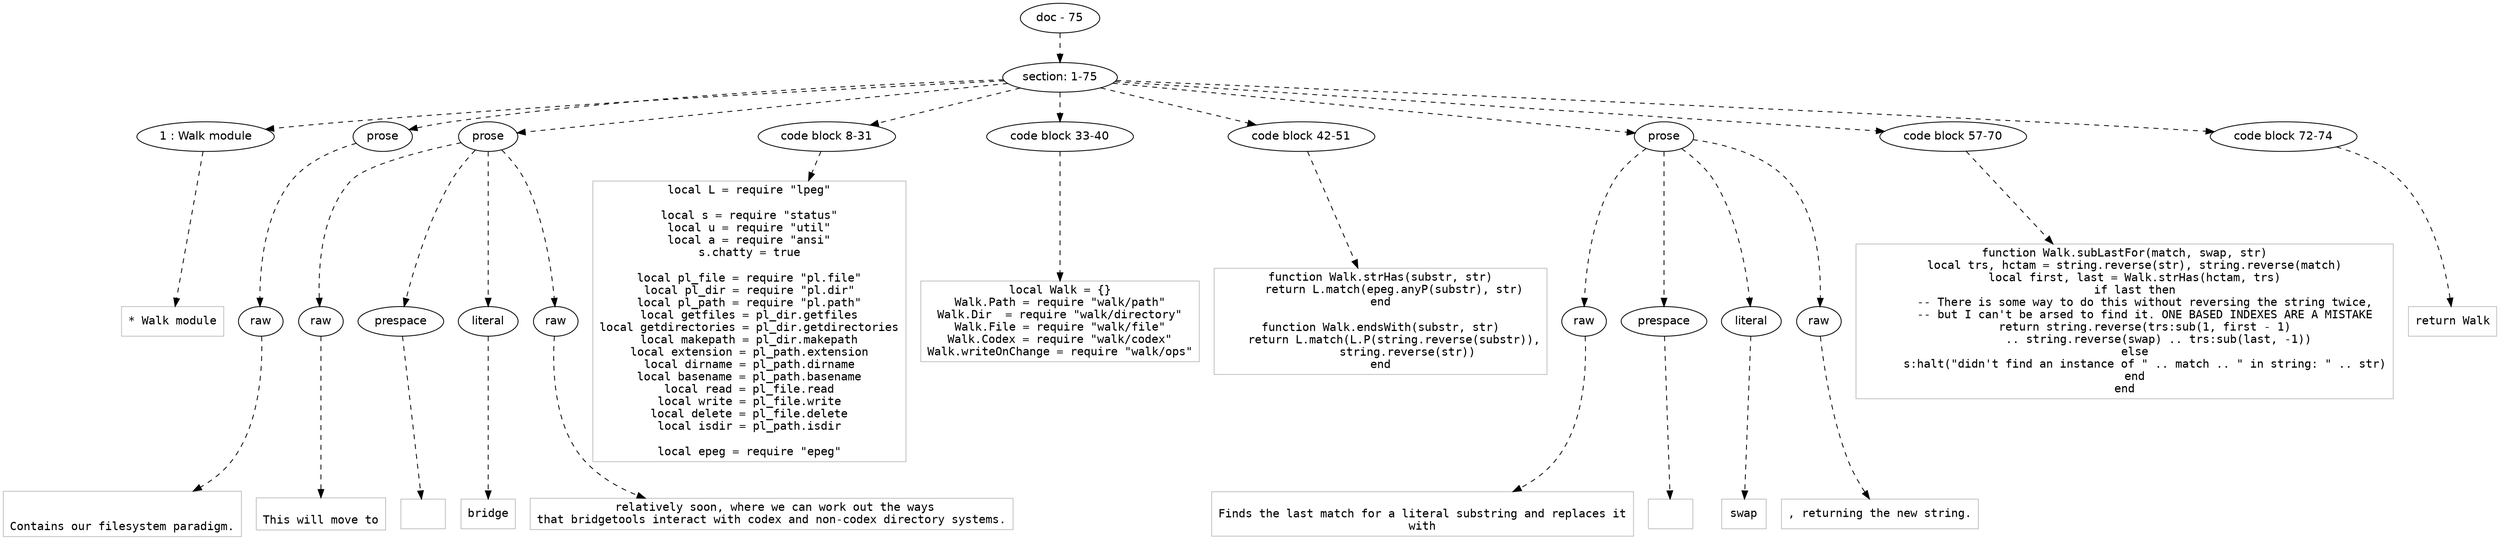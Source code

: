 digraph lpegNode {

node [fontname=Helvetica]
edge [style=dashed]

doc_0 [label="doc - 75"]


doc_0 -> { section_1}
{rank=same; section_1}

section_1 [label="section: 1-75"]


// END RANK doc_0

section_1 -> { header_2 prose_3 prose_4 codeblock_5 codeblock_6 codeblock_7 prose_8 codeblock_9 codeblock_10}
{rank=same; header_2 prose_3 prose_4 codeblock_5 codeblock_6 codeblock_7 prose_8 codeblock_9 codeblock_10}

header_2 [label="1 : Walk module"]

prose_3 [label="prose"]

prose_4 [label="prose"]

codeblock_5 [label="code block 8-31"]

codeblock_6 [label="code block 33-40"]

codeblock_7 [label="code block 42-51"]

prose_8 [label="prose"]

codeblock_9 [label="code block 57-70"]

codeblock_10 [label="code block 72-74"]


// END RANK section_1

header_2 -> leaf_11
leaf_11  [color=Gray,shape=rectangle,fontname=Inconsolata,label="* Walk module"]
// END RANK header_2

prose_3 -> { raw_12}
{rank=same; raw_12}

raw_12 [label="raw"]


// END RANK prose_3

raw_12 -> leaf_13
leaf_13  [color=Gray,shape=rectangle,fontname=Inconsolata,label="

Contains our filesystem paradigm.
"]
// END RANK raw_12

prose_4 -> { raw_14 prespace_15 literal_16 raw_17}
{rank=same; raw_14 prespace_15 literal_16 raw_17}

raw_14 [label="raw"]

prespace_15 [label="prespace"]

literal_16 [label="literal"]

raw_17 [label="raw"]


// END RANK prose_4

raw_14 -> leaf_18
leaf_18  [color=Gray,shape=rectangle,fontname=Inconsolata,label="
This will move to"]
// END RANK raw_14

prespace_15 -> leaf_19
leaf_19  [color=Gray,shape=rectangle,fontname=Inconsolata,label=" "]
// END RANK prespace_15

literal_16 -> leaf_20
leaf_20  [color=Gray,shape=rectangle,fontname=Inconsolata,label="bridge"]
// END RANK literal_16

raw_17 -> leaf_21
leaf_21  [color=Gray,shape=rectangle,fontname=Inconsolata,label=" relatively soon, where we can work out the ways
that bridgetools interact with codex and non-codex directory systems.
"]
// END RANK raw_17

codeblock_5 -> leaf_22
leaf_22  [color=Gray,shape=rectangle,fontname=Inconsolata,label="local L = require \"lpeg\"

local s = require \"status\"
local u = require \"util\"
local a = require \"ansi\"
s.chatty = true

local pl_file = require \"pl.file\"
local pl_dir = require \"pl.dir\"
local pl_path = require \"pl.path\"
local getfiles = pl_dir.getfiles
local getdirectories = pl_dir.getdirectories
local makepath = pl_dir.makepath
local extension = pl_path.extension
local dirname = pl_path.dirname
local basename = pl_path.basename
local read = pl_file.read
local write = pl_file.write
local delete = pl_file.delete
local isdir = pl_path.isdir

local epeg = require \"epeg\""]
// END RANK codeblock_5

codeblock_6 -> leaf_23
leaf_23  [color=Gray,shape=rectangle,fontname=Inconsolata,label="local Walk = {}
Walk.Path = require \"walk/path\"
Walk.Dir  = require \"walk/directory\"
Walk.File = require \"walk/file\"
Walk.Codex = require \"walk/codex\"
Walk.writeOnChange = require \"walk/ops\""]
// END RANK codeblock_6

codeblock_7 -> leaf_24
leaf_24  [color=Gray,shape=rectangle,fontname=Inconsolata,label="function Walk.strHas(substr, str)
    return L.match(epeg.anyP(substr), str)
end

function Walk.endsWith(substr, str)
    return L.match(L.P(string.reverse(substr)),
        string.reverse(str))
end"]
// END RANK codeblock_7

prose_8 -> { raw_25 prespace_26 literal_27 raw_28}
{rank=same; raw_25 prespace_26 literal_27 raw_28}

raw_25 [label="raw"]

prespace_26 [label="prespace"]

literal_27 [label="literal"]

raw_28 [label="raw"]


// END RANK prose_8

raw_25 -> leaf_29
leaf_29  [color=Gray,shape=rectangle,fontname=Inconsolata,label="
Finds the last match for a literal substring and replaces it
with"]
// END RANK raw_25

prespace_26 -> leaf_30
leaf_30  [color=Gray,shape=rectangle,fontname=Inconsolata,label=" "]
// END RANK prespace_26

literal_27 -> leaf_31
leaf_31  [color=Gray,shape=rectangle,fontname=Inconsolata,label="swap"]
// END RANK literal_27

raw_28 -> leaf_32
leaf_32  [color=Gray,shape=rectangle,fontname=Inconsolata,label=", returning the new string.
"]
// END RANK raw_28

codeblock_9 -> leaf_33
leaf_33  [color=Gray,shape=rectangle,fontname=Inconsolata,label="function Walk.subLastFor(match, swap, str)
   local trs, hctam = string.reverse(str), string.reverse(match)
   local first, last = Walk.strHas(hctam, trs)
   if last then
      -- There is some way to do this without reversing the string twice,
      -- but I can't be arsed to find it. ONE BASED INDEXES ARE A MISTAKE
      return string.reverse(trs:sub(1, first - 1)
          .. string.reverse(swap) .. trs:sub(last, -1))
   else
      s:halt(\"didn't find an instance of \" .. match .. \" in string: \" .. str)
   end
end"]
// END RANK codeblock_9

codeblock_10 -> leaf_34
leaf_34  [color=Gray,shape=rectangle,fontname=Inconsolata,label="return Walk"]
// END RANK codeblock_10


}
